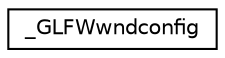 digraph "Graphical Class Hierarchy"
{
 // LATEX_PDF_SIZE
  edge [fontname="Helvetica",fontsize="10",labelfontname="Helvetica",labelfontsize="10"];
  node [fontname="Helvetica",fontsize="10",shape=record];
  rankdir="LR";
  Node0 [label="_GLFWwndconfig",height=0.2,width=0.4,color="black", fillcolor="white", style="filled",URL="$struct__GLFWwndconfig.html",tooltip=" "];
}
